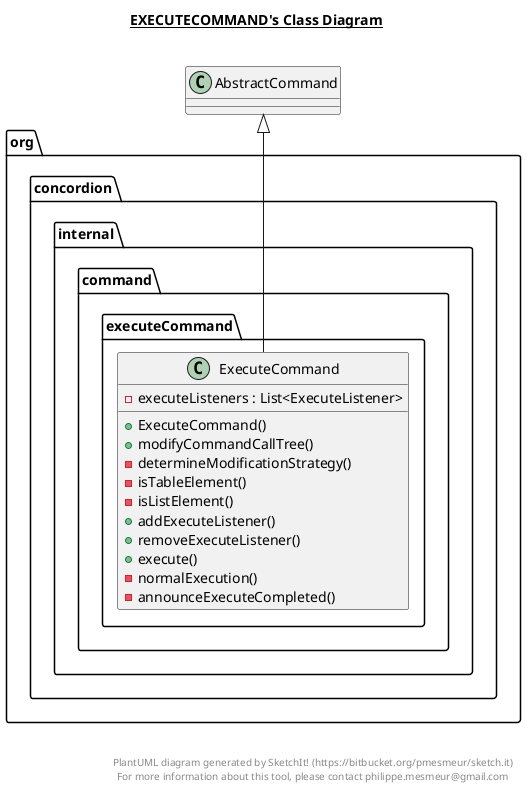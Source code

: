 @startuml

title __EXECUTECOMMAND's Class Diagram__\n

  package org.concordion {
    package org.concordion.internal {
      package org.concordion.internal.command {
        package org.concordion.internal.command.executeCommand {
          class ExecuteCommand {
              - executeListeners : List<ExecuteListener>
              + ExecuteCommand()
              + modifyCommandCallTree()
              - determineModificationStrategy()
              - isTableElement()
              - isListElement()
              + addExecuteListener()
              + removeExecuteListener()
              + execute()
              - normalExecution()
              - announceExecuteCompleted()
          }
        }
      }
    }
  }
  

  ExecuteCommand -up-|> AbstractCommand


right footer


PlantUML diagram generated by SketchIt! (https://bitbucket.org/pmesmeur/sketch.it)
For more information about this tool, please contact philippe.mesmeur@gmail.com
endfooter

@enduml
